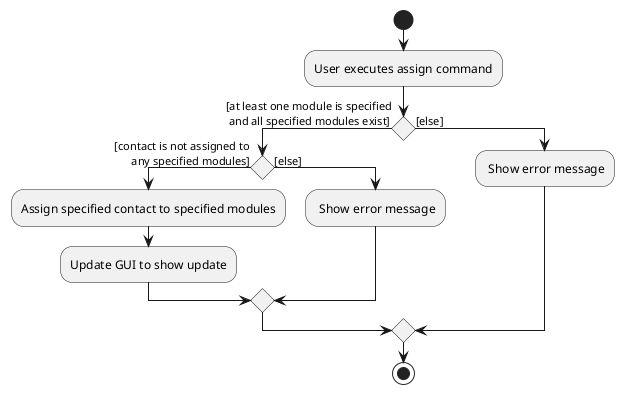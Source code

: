 @startuml
start
:User executes assign command;
if () then ([at least one module is specified
 and all specified modules exist])
    if () then ([contact is not assigned to
      any specified modules])
        :Assign specified contact to specified modules;
        :Update GUI to show update;

    else([else])
        : Show error message;
    endif
else ([else])
    : Show error message;
endif
stop
@enduml
